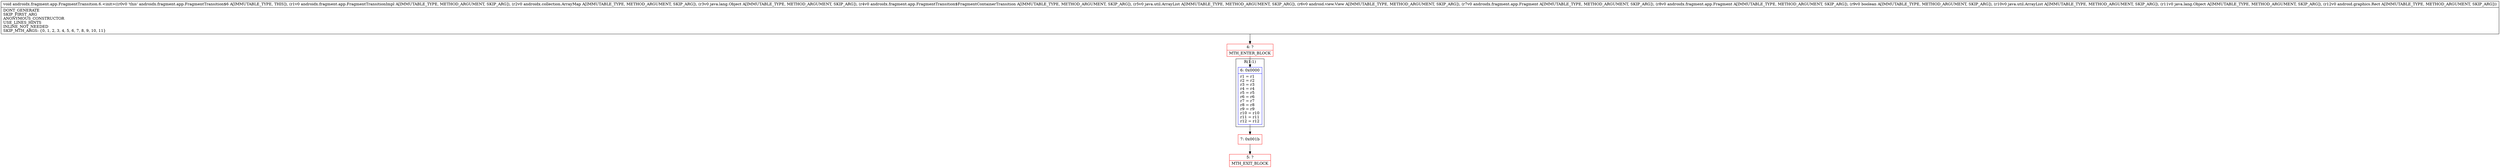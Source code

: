 digraph "CFG forandroidx.fragment.app.FragmentTransition.6.\<init\>(Landroidx\/fragment\/app\/FragmentTransitionImpl;Landroidx\/collection\/ArrayMap;Ljava\/lang\/Object;Landroidx\/fragment\/app\/FragmentTransition$FragmentContainerTransition;Ljava\/util\/ArrayList;Landroid\/view\/View;Landroidx\/fragment\/app\/Fragment;Landroidx\/fragment\/app\/Fragment;ZLjava\/util\/ArrayList;Ljava\/lang\/Object;Landroid\/graphics\/Rect;)V" {
subgraph cluster_Region_661034608 {
label = "R(1:1)";
node [shape=record,color=blue];
Node_6 [shape=record,label="{6\:\ 0x0000|r1 = r1\lr2 = r2\lr3 = r3\lr4 = r4\lr5 = r5\lr6 = r6\lr7 = r7\lr8 = r8\lr9 = r9\lr10 = r10\lr11 = r11\lr12 = r12\l}"];
}
Node_4 [shape=record,color=red,label="{4\:\ ?|MTH_ENTER_BLOCK\l}"];
Node_7 [shape=record,color=red,label="{7\:\ 0x001b}"];
Node_5 [shape=record,color=red,label="{5\:\ ?|MTH_EXIT_BLOCK\l}"];
MethodNode[shape=record,label="{void androidx.fragment.app.FragmentTransition.6.\<init\>((r0v0 'this' androidx.fragment.app.FragmentTransition$6 A[IMMUTABLE_TYPE, THIS]), (r1v0 androidx.fragment.app.FragmentTransitionImpl A[IMMUTABLE_TYPE, METHOD_ARGUMENT, SKIP_ARG]), (r2v0 androidx.collection.ArrayMap A[IMMUTABLE_TYPE, METHOD_ARGUMENT, SKIP_ARG]), (r3v0 java.lang.Object A[IMMUTABLE_TYPE, METHOD_ARGUMENT, SKIP_ARG]), (r4v0 androidx.fragment.app.FragmentTransition$FragmentContainerTransition A[IMMUTABLE_TYPE, METHOD_ARGUMENT, SKIP_ARG]), (r5v0 java.util.ArrayList A[IMMUTABLE_TYPE, METHOD_ARGUMENT, SKIP_ARG]), (r6v0 android.view.View A[IMMUTABLE_TYPE, METHOD_ARGUMENT, SKIP_ARG]), (r7v0 androidx.fragment.app.Fragment A[IMMUTABLE_TYPE, METHOD_ARGUMENT, SKIP_ARG]), (r8v0 androidx.fragment.app.Fragment A[IMMUTABLE_TYPE, METHOD_ARGUMENT, SKIP_ARG]), (r9v0 boolean A[IMMUTABLE_TYPE, METHOD_ARGUMENT, SKIP_ARG]), (r10v0 java.util.ArrayList A[IMMUTABLE_TYPE, METHOD_ARGUMENT, SKIP_ARG]), (r11v0 java.lang.Object A[IMMUTABLE_TYPE, METHOD_ARGUMENT, SKIP_ARG]), (r12v0 android.graphics.Rect A[IMMUTABLE_TYPE, METHOD_ARGUMENT, SKIP_ARG]))  | DONT_GENERATE\lSKIP_FIRST_ARG\lANONYMOUS_CONSTRUCTOR\lUSE_LINES_HINTS\lINLINE_NOT_NEEDED\lSKIP_MTH_ARGS: \{0, 1, 2, 3, 4, 5, 6, 7, 8, 9, 10, 11\}\l}"];
MethodNode -> Node_4;Node_6 -> Node_7;
Node_4 -> Node_6;
Node_7 -> Node_5;
}

